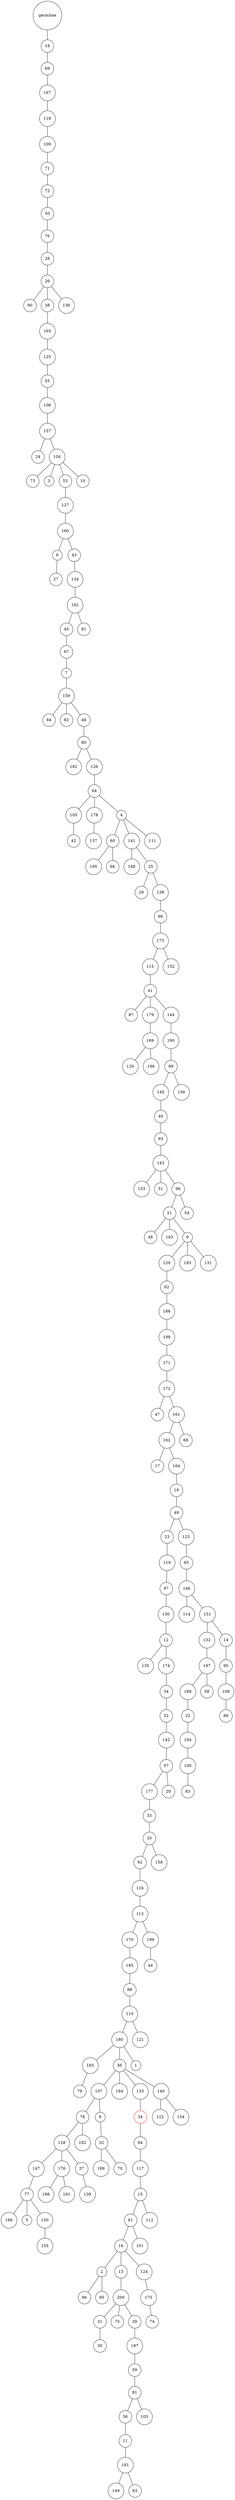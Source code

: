 graph {
	rankdir=UD;
	splines=line;
	node [shape=circle]
	"0x7fd57cff9be0" [label="germline"];
	"0x7fd57cff9c10" [label="18"];
	"0x7fd57cff9be0" -- "0x7fd57cff9c10" ;
	"0x7fd57cff9c40" [label="69"];
	"0x7fd57cff9c10" -- "0x7fd57cff9c40" ;
	"0x7fd57cff9c70" [label="167"];
	"0x7fd57cff9c40" -- "0x7fd57cff9c70" ;
	"0x7fd57cff9ca0" [label="118"];
	"0x7fd57cff9c70" -- "0x7fd57cff9ca0" ;
	"0x7fd57cff9cd0" [label="109"];
	"0x7fd57cff9ca0" -- "0x7fd57cff9cd0" ;
	"0x7fd57cff9d00" [label="71"];
	"0x7fd57cff9cd0" -- "0x7fd57cff9d00" ;
	"0x7fd57cff9d30" [label="72"];
	"0x7fd57cff9d00" -- "0x7fd57cff9d30" ;
	"0x7fd57cff9d60" [label="50"];
	"0x7fd57cff9d30" -- "0x7fd57cff9d60" ;
	"0x7fd57cff9d90" [label="76"];
	"0x7fd57cff9d60" -- "0x7fd57cff9d90" ;
	"0x7fd57cff9dc0" [label="28"];
	"0x7fd57cff9d90" -- "0x7fd57cff9dc0" ;
	"0x7fd57cff9df0" [label="26"];
	"0x7fd57cff9dc0" -- "0x7fd57cff9df0" ;
	"0x7fd57cff9e20" [label="90"];
	"0x7fd57cff9df0" -- "0x7fd57cff9e20" ;
	"0x7fd57cff9e50" [label="38"];
	"0x7fd57cff9df0" -- "0x7fd57cff9e50" ;
	"0x7fd57cff9e80" [label="165"];
	"0x7fd57cff9e50" -- "0x7fd57cff9e80" ;
	"0x7fd57cff9eb0" [label="125"];
	"0x7fd57cff9e80" -- "0x7fd57cff9eb0" ;
	"0x7fd57cff9ee0" [label="55"];
	"0x7fd57cff9eb0" -- "0x7fd57cff9ee0" ;
	"0x7fd57cff9f10" [label="106"];
	"0x7fd57cff9ee0" -- "0x7fd57cff9f10" ;
	"0x7fd57cff9f40" [label="157"];
	"0x7fd57cff9f10" -- "0x7fd57cff9f40" ;
	"0x7fd57cff9f70" [label="24"];
	"0x7fd57cff9f40" -- "0x7fd57cff9f70" ;
	"0x7fd57cff9fa0" [label="104"];
	"0x7fd57cff9f40" -- "0x7fd57cff9fa0" ;
	"0x7fd57cff9fd0" [label="73"];
	"0x7fd57cff9fa0" -- "0x7fd57cff9fd0" ;
	"0x7fd57cffd040" [label="3"];
	"0x7fd57cff9fa0" -- "0x7fd57cffd040" ;
	"0x7fd57cffd070" [label="53"];
	"0x7fd57cff9fa0" -- "0x7fd57cffd070" ;
	"0x7fd57cffd0a0" [label="127"];
	"0x7fd57cffd070" -- "0x7fd57cffd0a0" ;
	"0x7fd57cffd0d0" [label="160"];
	"0x7fd57cffd0a0" -- "0x7fd57cffd0d0" ;
	"0x7fd57cffd100" [label="6"];
	"0x7fd57cffd0d0" -- "0x7fd57cffd100" ;
	"0x7fd57cffd130" [label="27"];
	"0x7fd57cffd100" -- "0x7fd57cffd130" ;
	"0x7fd57cffd160" [label="43"];
	"0x7fd57cffd0d0" -- "0x7fd57cffd160" ;
	"0x7fd57cffd190" [label="134"];
	"0x7fd57cffd160" -- "0x7fd57cffd190" ;
	"0x7fd57cffd1c0" [label="192"];
	"0x7fd57cffd190" -- "0x7fd57cffd1c0" ;
	"0x7fd57cffd1f0" [label="45"];
	"0x7fd57cffd1c0" -- "0x7fd57cffd1f0" ;
	"0x7fd57cffd220" [label="67"];
	"0x7fd57cffd1f0" -- "0x7fd57cffd220" ;
	"0x7fd57cffd250" [label="7"];
	"0x7fd57cffd220" -- "0x7fd57cffd250" ;
	"0x7fd57cffd280" [label="159"];
	"0x7fd57cffd250" -- "0x7fd57cffd280" ;
	"0x7fd57cffd2b0" [label="84"];
	"0x7fd57cffd280" -- "0x7fd57cffd2b0" ;
	"0x7fd57cffd2e0" [label="82"];
	"0x7fd57cffd280" -- "0x7fd57cffd2e0" ;
	"0x7fd57cffd310" [label="46"];
	"0x7fd57cffd280" -- "0x7fd57cffd310" ;
	"0x7fd57cffd340" [label="80"];
	"0x7fd57cffd310" -- "0x7fd57cffd340" ;
	"0x7fd57cffd370" [label="182"];
	"0x7fd57cffd340" -- "0x7fd57cffd370" ;
	"0x7fd57cffd3a0" [label="126"];
	"0x7fd57cffd340" -- "0x7fd57cffd3a0" ;
	"0x7fd57cffd3d0" [label="64"];
	"0x7fd57cffd3a0" -- "0x7fd57cffd3d0" ;
	"0x7fd57cffd400" [label="105"];
	"0x7fd57cffd3d0" -- "0x7fd57cffd400" ;
	"0x7fd57cffd430" [label="42"];
	"0x7fd57cffd400" -- "0x7fd57cffd430" ;
	"0x7fd57cffd460" [label="178"];
	"0x7fd57cffd3d0" -- "0x7fd57cffd460" ;
	"0x7fd57cffd490" [label="137"];
	"0x7fd57cffd460" -- "0x7fd57cffd490" ;
	"0x7fd57cffd4c0" [label="4"];
	"0x7fd57cffd3d0" -- "0x7fd57cffd4c0" ;
	"0x7fd57cffd4f0" [label="60"];
	"0x7fd57cffd4c0" -- "0x7fd57cffd4f0" ;
	"0x7fd57cffd520" [label="195"];
	"0x7fd57cffd4f0" -- "0x7fd57cffd520" ;
	"0x7fd57cffd550" [label="66"];
	"0x7fd57cffd4f0" -- "0x7fd57cffd550" ;
	"0x7fd57cffd580" [label="141"];
	"0x7fd57cffd4c0" -- "0x7fd57cffd580" ;
	"0x7fd57cffd5b0" [label="148"];
	"0x7fd57cffd580" -- "0x7fd57cffd5b0" ;
	"0x7fd57cffd5e0" [label="25"];
	"0x7fd57cffd580" -- "0x7fd57cffd5e0" ;
	"0x7fd57cffd610" [label="29"];
	"0x7fd57cffd5e0" -- "0x7fd57cffd610" ;
	"0x7fd57cffd640" [label="138"];
	"0x7fd57cffd5e0" -- "0x7fd57cffd640" ;
	"0x7fd57cffd670" [label="98"];
	"0x7fd57cffd640" -- "0x7fd57cffd670" ;
	"0x7fd57cffd6a0" [label="173"];
	"0x7fd57cffd670" -- "0x7fd57cffd6a0" ;
	"0x7fd57cffd6d0" [label="115"];
	"0x7fd57cffd6a0" -- "0x7fd57cffd6d0" ;
	"0x7fd57cffd700" [label="41"];
	"0x7fd57cffd6d0" -- "0x7fd57cffd700" ;
	"0x7fd57cffd730" [label="87"];
	"0x7fd57cffd700" -- "0x7fd57cffd730" ;
	"0x7fd57cffd760" [label="179"];
	"0x7fd57cffd700" -- "0x7fd57cffd760" ;
	"0x7fd57cffd790" [label="169"];
	"0x7fd57cffd760" -- "0x7fd57cffd790" ;
	"0x7fd57cffd7c0" [label="129"];
	"0x7fd57cffd790" -- "0x7fd57cffd7c0" ;
	"0x7fd57cffd7f0" [label="196"];
	"0x7fd57cffd790" -- "0x7fd57cffd7f0" ;
	"0x7fd57cffd820" [label="144"];
	"0x7fd57cffd700" -- "0x7fd57cffd820" ;
	"0x7fd57cffd850" [label="190"];
	"0x7fd57cffd820" -- "0x7fd57cffd850" ;
	"0x7fd57cffd880" [label="99"];
	"0x7fd57cffd850" -- "0x7fd57cffd880" ;
	"0x7fd57cffd8b0" [label="145"];
	"0x7fd57cffd880" -- "0x7fd57cffd8b0" ;
	"0x7fd57cffd8e0" [label="40"];
	"0x7fd57cffd8b0" -- "0x7fd57cffd8e0" ;
	"0x7fd57cffd910" [label="93"];
	"0x7fd57cffd8e0" -- "0x7fd57cffd910" ;
	"0x7fd57cffd940" [label="143"];
	"0x7fd57cffd910" -- "0x7fd57cffd940" ;
	"0x7fd57cffd970" [label="153"];
	"0x7fd57cffd940" -- "0x7fd57cffd970" ;
	"0x7fd57cffd9a0" [label="51"];
	"0x7fd57cffd940" -- "0x7fd57cffd9a0" ;
	"0x7fd57cffd9d0" [label="96"];
	"0x7fd57cffd940" -- "0x7fd57cffd9d0" ;
	"0x7fd57cffda00" [label="21"];
	"0x7fd57cffd9d0" -- "0x7fd57cffda00" ;
	"0x7fd57cffda30" [label="48"];
	"0x7fd57cffda00" -- "0x7fd57cffda30" ;
	"0x7fd57cffda60" [label="163"];
	"0x7fd57cffda00" -- "0x7fd57cffda60" ;
	"0x7fd57cffda90" [label="9"];
	"0x7fd57cffda00" -- "0x7fd57cffda90" ;
	"0x7fd57cffdac0" [label="120"];
	"0x7fd57cffda90" -- "0x7fd57cffdac0" ;
	"0x7fd57cffdaf0" [label="62"];
	"0x7fd57cffdac0" -- "0x7fd57cffdaf0" ;
	"0x7fd57cffdb20" [label="186"];
	"0x7fd57cffdaf0" -- "0x7fd57cffdb20" ;
	"0x7fd57cffdb50" [label="198"];
	"0x7fd57cffdb20" -- "0x7fd57cffdb50" ;
	"0x7fd57cffdb80" [label="171"];
	"0x7fd57cffdb50" -- "0x7fd57cffdb80" ;
	"0x7fd57cffdbb0" [label="172"];
	"0x7fd57cffdb80" -- "0x7fd57cffdbb0" ;
	"0x7fd57cffdbe0" [label="47"];
	"0x7fd57cffdbb0" -- "0x7fd57cffdbe0" ;
	"0x7fd57cffdc10" [label="161"];
	"0x7fd57cffdbb0" -- "0x7fd57cffdc10" ;
	"0x7fd57cffdc40" [label="162"];
	"0x7fd57cffdc10" -- "0x7fd57cffdc40" ;
	"0x7fd57cffdc70" [label="17"];
	"0x7fd57cffdc40" -- "0x7fd57cffdc70" ;
	"0x7fd57cffdca0" [label="164"];
	"0x7fd57cffdc40" -- "0x7fd57cffdca0" ;
	"0x7fd57cffdcd0" [label="19"];
	"0x7fd57cffdca0" -- "0x7fd57cffdcd0" ;
	"0x7fd57cffdd00" [label="49"];
	"0x7fd57cffdcd0" -- "0x7fd57cffdd00" ;
	"0x7fd57cffdd30" [label="23"];
	"0x7fd57cffdd00" -- "0x7fd57cffdd30" ;
	"0x7fd57cffdd60" [label="119"];
	"0x7fd57cffdd30" -- "0x7fd57cffdd60" ;
	"0x7fd57cffdd90" [label="97"];
	"0x7fd57cffdd60" -- "0x7fd57cffdd90" ;
	"0x7fd57cffddc0" [label="130"];
	"0x7fd57cffdd90" -- "0x7fd57cffddc0" ;
	"0x7fd57cffddf0" [label="12"];
	"0x7fd57cffddc0" -- "0x7fd57cffddf0" ;
	"0x7fd57cffde20" [label="135"];
	"0x7fd57cffddf0" -- "0x7fd57cffde20" ;
	"0x7fd57cffde50" [label="174"];
	"0x7fd57cffddf0" -- "0x7fd57cffde50" ;
	"0x7fd57cffde80" [label="34"];
	"0x7fd57cffde50" -- "0x7fd57cffde80" ;
	"0x7fd57cffdeb0" [label="52"];
	"0x7fd57cffde80" -- "0x7fd57cffdeb0" ;
	"0x7fd57cffdee0" [label="142"];
	"0x7fd57cffdeb0" -- "0x7fd57cffdee0" ;
	"0x7fd57cffdf10" [label="57"];
	"0x7fd57cffdee0" -- "0x7fd57cffdf10" ;
	"0x7fd57cffdf40" [label="177"];
	"0x7fd57cffdf10" -- "0x7fd57cffdf40" ;
	"0x7fd57cffdf70" [label="33"];
	"0x7fd57cffdf40" -- "0x7fd57cffdf70" ;
	"0x7fd57cffdfa0" [label="35"];
	"0x7fd57cffdf70" -- "0x7fd57cffdfa0" ;
	"0x7fd57cffdfd0" [label="92"];
	"0x7fd57cffdfa0" -- "0x7fd57cffdfd0" ;
	"0x7fd57d000040" [label="116"];
	"0x7fd57cffdfd0" -- "0x7fd57d000040" ;
	"0x7fd57d000070" [label="113"];
	"0x7fd57d000040" -- "0x7fd57d000070" ;
	"0x7fd57d0000a0" [label="170"];
	"0x7fd57d000070" -- "0x7fd57d0000a0" ;
	"0x7fd57d0000d0" [label="185"];
	"0x7fd57d0000a0" -- "0x7fd57d0000d0" ;
	"0x7fd57d000100" [label="88"];
	"0x7fd57d0000d0" -- "0x7fd57d000100" ;
	"0x7fd57d000130" [label="110"];
	"0x7fd57d000100" -- "0x7fd57d000130" ;
	"0x7fd57d000160" [label="180"];
	"0x7fd57d000130" -- "0x7fd57d000160" ;
	"0x7fd57d000190" [label="183"];
	"0x7fd57d000160" -- "0x7fd57d000190" ;
	"0x7fd57d0001c0" [label="79"];
	"0x7fd57d000190" -- "0x7fd57d0001c0" ;
	"0x7fd57d0001f0" [label="36"];
	"0x7fd57d000160" -- "0x7fd57d0001f0" ;
	"0x7fd57d000220" [label="107"];
	"0x7fd57d0001f0" -- "0x7fd57d000220" ;
	"0x7fd57d000250" [label="78"];
	"0x7fd57d000220" -- "0x7fd57d000250" ;
	"0x7fd57d000280" [label="128"];
	"0x7fd57d000250" -- "0x7fd57d000280" ;
	"0x7fd57d0002b0" [label="147"];
	"0x7fd57d000280" -- "0x7fd57d0002b0" ;
	"0x7fd57d0002e0" [label="77"];
	"0x7fd57d0002b0" -- "0x7fd57d0002e0" ;
	"0x7fd57d000310" [label="166"];
	"0x7fd57d0002e0" -- "0x7fd57d000310" ;
	"0x7fd57d000340" [label="5"];
	"0x7fd57d0002e0" -- "0x7fd57d000340" ;
	"0x7fd57d000370" [label="150"];
	"0x7fd57d0002e0" -- "0x7fd57d000370" ;
	"0x7fd57d0003a0" [label="155"];
	"0x7fd57d000370" -- "0x7fd57d0003a0" ;
	"0x7fd57d0003d0" [label="176"];
	"0x7fd57d000280" -- "0x7fd57d0003d0" ;
	"0x7fd57d000400" [label="188"];
	"0x7fd57d0003d0" -- "0x7fd57d000400" ;
	"0x7fd57d000430" [label="191"];
	"0x7fd57d0003d0" -- "0x7fd57d000430" ;
	"0x7fd57d000460" [label="37"];
	"0x7fd57d000280" -- "0x7fd57d000460" ;
	"0x7fd57d000490" [label="139"];
	"0x7fd57d000460" -- "0x7fd57d000490" ;
	"0x7fd57d0004c0" [label="102"];
	"0x7fd57d000250" -- "0x7fd57d0004c0" ;
	"0x7fd57d0004f0" [label="8"];
	"0x7fd57d000220" -- "0x7fd57d0004f0" ;
	"0x7fd57d000520" [label="32"];
	"0x7fd57d0004f0" -- "0x7fd57d000520" ;
	"0x7fd57d000550" [label="189"];
	"0x7fd57d000520" -- "0x7fd57d000550" ;
	"0x7fd57d000580" [label="70"];
	"0x7fd57d000520" -- "0x7fd57d000580" ;
	"0x7fd57d0005b0" [label="184"];
	"0x7fd57d0001f0" -- "0x7fd57d0005b0" ;
	"0x7fd57d0005e0" [label="133"];
	"0x7fd57d0001f0" -- "0x7fd57d0005e0" ;
	"0x7fd57d000610" [label="34",color="red"];
	"0x7fd57d0005e0" -- "0x7fd57d000610" ;
	"0x7fd57d000640" [label="94"];
	"0x7fd57d000610" -- "0x7fd57d000640" ;
	"0x7fd57d000670" [label="117"];
	"0x7fd57d000640" -- "0x7fd57d000670" ;
	"0x7fd57d0006a0" [label="15"];
	"0x7fd57d000670" -- "0x7fd57d0006a0" ;
	"0x7fd57d0006d0" [label="61"];
	"0x7fd57d0006a0" -- "0x7fd57d0006d0" ;
	"0x7fd57d000700" [label="16"];
	"0x7fd57d0006d0" -- "0x7fd57d000700" ;
	"0x7fd57d000730" [label="2"];
	"0x7fd57d000700" -- "0x7fd57d000730" ;
	"0x7fd57d000760" [label="86"];
	"0x7fd57d000730" -- "0x7fd57d000760" ;
	"0x7fd57d000790" [label="85"];
	"0x7fd57d000730" -- "0x7fd57d000790" ;
	"0x7fd57d0007c0" [label="13"];
	"0x7fd57d000700" -- "0x7fd57d0007c0" ;
	"0x7fd57d0007f0" [label="200"];
	"0x7fd57d0007c0" -- "0x7fd57d0007f0" ;
	"0x7fd57d000820" [label="31"];
	"0x7fd57d0007f0" -- "0x7fd57d000820" ;
	"0x7fd57d000850" [label="30"];
	"0x7fd57d000820" -- "0x7fd57d000850" ;
	"0x7fd57d000880" [label="75"];
	"0x7fd57d0007f0" -- "0x7fd57d000880" ;
	"0x7fd57d0008b0" [label="39"];
	"0x7fd57d0007f0" -- "0x7fd57d0008b0" ;
	"0x7fd57d0008e0" [label="187"];
	"0x7fd57d0008b0" -- "0x7fd57d0008e0" ;
	"0x7fd57d000910" [label="59"];
	"0x7fd57d0008e0" -- "0x7fd57d000910" ;
	"0x7fd57d000940" [label="91"];
	"0x7fd57d000910" -- "0x7fd57d000940" ;
	"0x7fd57d000970" [label="56"];
	"0x7fd57d000940" -- "0x7fd57d000970" ;
	"0x7fd57d0009a0" [label="11"];
	"0x7fd57d000970" -- "0x7fd57d0009a0" ;
	"0x7fd57d0009d0" [label="181"];
	"0x7fd57d0009a0" -- "0x7fd57d0009d0" ;
	"0x7fd57d000a00" [label="149"];
	"0x7fd57d0009d0" -- "0x7fd57d000a00" ;
	"0x7fd57d000a30" [label="63"];
	"0x7fd57d0009d0" -- "0x7fd57d000a30" ;
	"0x7fd57d000a60" [label="103"];
	"0x7fd57d000940" -- "0x7fd57d000a60" ;
	"0x7fd57d000a90" [label="124"];
	"0x7fd57d000700" -- "0x7fd57d000a90" ;
	"0x7fd57d000ac0" [label="175"];
	"0x7fd57d000a90" -- "0x7fd57d000ac0" ;
	"0x7fd57d000af0" [label="74"];
	"0x7fd57d000ac0" -- "0x7fd57d000af0" ;
	"0x7fd57d000b20" [label="101"];
	"0x7fd57d0006d0" -- "0x7fd57d000b20" ;
	"0x7fd57d000b50" [label="112"];
	"0x7fd57d0006a0" -- "0x7fd57d000b50" ;
	"0x7fd57d000b80" [label="140"];
	"0x7fd57d0001f0" -- "0x7fd57d000b80" ;
	"0x7fd57d000bb0" [label="122"];
	"0x7fd57d000b80" -- "0x7fd57d000bb0" ;
	"0x7fd57d000be0" [label="154"];
	"0x7fd57d000b80" -- "0x7fd57d000be0" ;
	"0x7fd57d000c10" [label="1"];
	"0x7fd57d000160" -- "0x7fd57d000c10" ;
	"0x7fd57d000c40" [label="121"];
	"0x7fd57d000130" -- "0x7fd57d000c40" ;
	"0x7fd57d000c70" [label="199"];
	"0x7fd57d000070" -- "0x7fd57d000c70" ;
	"0x7fd57d000ca0" [label="44"];
	"0x7fd57d000c70" -- "0x7fd57d000ca0" ;
	"0x7fd57d000cd0" [label="158"];
	"0x7fd57cffdfa0" -- "0x7fd57d000cd0" ;
	"0x7fd57d000d00" [label="20"];
	"0x7fd57cffdf10" -- "0x7fd57d000d00" ;
	"0x7fd57d000d30" [label="123"];
	"0x7fd57cffdd00" -- "0x7fd57d000d30" ;
	"0x7fd57d000d60" [label="65"];
	"0x7fd57d000d30" -- "0x7fd57d000d60" ;
	"0x7fd57d000d90" [label="146"];
	"0x7fd57d000d60" -- "0x7fd57d000d90" ;
	"0x7fd57d000dc0" [label="114"];
	"0x7fd57d000d90" -- "0x7fd57d000dc0" ;
	"0x7fd57d000df0" [label="151"];
	"0x7fd57d000d90" -- "0x7fd57d000df0" ;
	"0x7fd57d000e20" [label="132"];
	"0x7fd57d000df0" -- "0x7fd57d000e20" ;
	"0x7fd57d000e50" [label="197"];
	"0x7fd57d000e20" -- "0x7fd57d000e50" ;
	"0x7fd57d000e80" [label="168"];
	"0x7fd57d000e50" -- "0x7fd57d000e80" ;
	"0x7fd57d000eb0" [label="22"];
	"0x7fd57d000e80" -- "0x7fd57d000eb0" ;
	"0x7fd57d000ee0" [label="194"];
	"0x7fd57d000eb0" -- "0x7fd57d000ee0" ;
	"0x7fd57d000f10" [label="100"];
	"0x7fd57d000ee0" -- "0x7fd57d000f10" ;
	"0x7fd57d000f40" [label="83"];
	"0x7fd57d000f10" -- "0x7fd57d000f40" ;
	"0x7fd57d000f70" [label="58"];
	"0x7fd57d000e50" -- "0x7fd57d000f70" ;
	"0x7fd57d000fa0" [label="14"];
	"0x7fd57d000df0" -- "0x7fd57d000fa0" ;
	"0x7fd57d000fd0" [label="95"];
	"0x7fd57d000fa0" -- "0x7fd57d000fd0" ;
	"0x7fd57d011040" [label="108"];
	"0x7fd57d000fd0" -- "0x7fd57d011040" ;
	"0x7fd57d011070" [label="89"];
	"0x7fd57d011040" -- "0x7fd57d011070" ;
	"0x7fd57d0110a0" [label="68"];
	"0x7fd57cffdc10" -- "0x7fd57d0110a0" ;
	"0x7fd57d0110d0" [label="193"];
	"0x7fd57cffda90" -- "0x7fd57d0110d0" ;
	"0x7fd57d011100" [label="131"];
	"0x7fd57cffda90" -- "0x7fd57d011100" ;
	"0x7fd57d011130" [label="54"];
	"0x7fd57cffd9d0" -- "0x7fd57d011130" ;
	"0x7fd57d011160" [label="156"];
	"0x7fd57cffd880" -- "0x7fd57d011160" ;
	"0x7fd57d011190" [label="152"];
	"0x7fd57cffd6a0" -- "0x7fd57d011190" ;
	"0x7fd57d0111c0" [label="111"];
	"0x7fd57cffd4c0" -- "0x7fd57d0111c0" ;
	"0x7fd57d0111f0" [label="81"];
	"0x7fd57cffd1c0" -- "0x7fd57d0111f0" ;
	"0x7fd57d011220" [label="10"];
	"0x7fd57cff9fa0" -- "0x7fd57d011220" ;
	"0x7fd57d011250" [label="136"];
	"0x7fd57cff9df0" -- "0x7fd57d011250" ;
}
